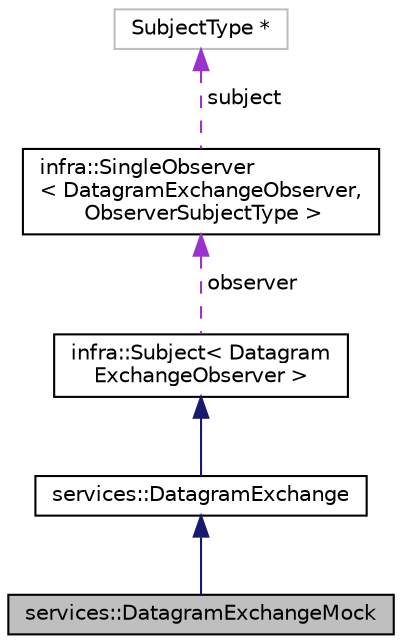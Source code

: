 digraph "services::DatagramExchangeMock"
{
 // INTERACTIVE_SVG=YES
  edge [fontname="Helvetica",fontsize="10",labelfontname="Helvetica",labelfontsize="10"];
  node [fontname="Helvetica",fontsize="10",shape=record];
  Node3 [label="services::DatagramExchangeMock",height=0.2,width=0.4,color="black", fillcolor="grey75", style="filled", fontcolor="black"];
  Node4 -> Node3 [dir="back",color="midnightblue",fontsize="10",style="solid",fontname="Helvetica"];
  Node4 [label="services::DatagramExchange",height=0.2,width=0.4,color="black", fillcolor="white", style="filled",URL="$d9/dc8/classservices_1_1_datagram_exchange.html"];
  Node5 -> Node4 [dir="back",color="midnightblue",fontsize="10",style="solid",fontname="Helvetica"];
  Node5 [label="infra::Subject\< Datagram\lExchangeObserver \>",height=0.2,width=0.4,color="black", fillcolor="white", style="filled",URL="$d1/db2/classinfra_1_1_subject.html"];
  Node6 -> Node5 [dir="back",color="darkorchid3",fontsize="10",style="dashed",label=" observer" ,fontname="Helvetica"];
  Node6 [label="infra::SingleObserver\l\< DatagramExchangeObserver,\l ObserverSubjectType \>",height=0.2,width=0.4,color="black", fillcolor="white", style="filled",URL="$dc/d4c/classinfra_1_1_single_observer.html"];
  Node7 -> Node6 [dir="back",color="darkorchid3",fontsize="10",style="dashed",label=" subject" ,fontname="Helvetica"];
  Node7 [label="SubjectType *",height=0.2,width=0.4,color="grey75", fillcolor="white", style="filled"];
}
